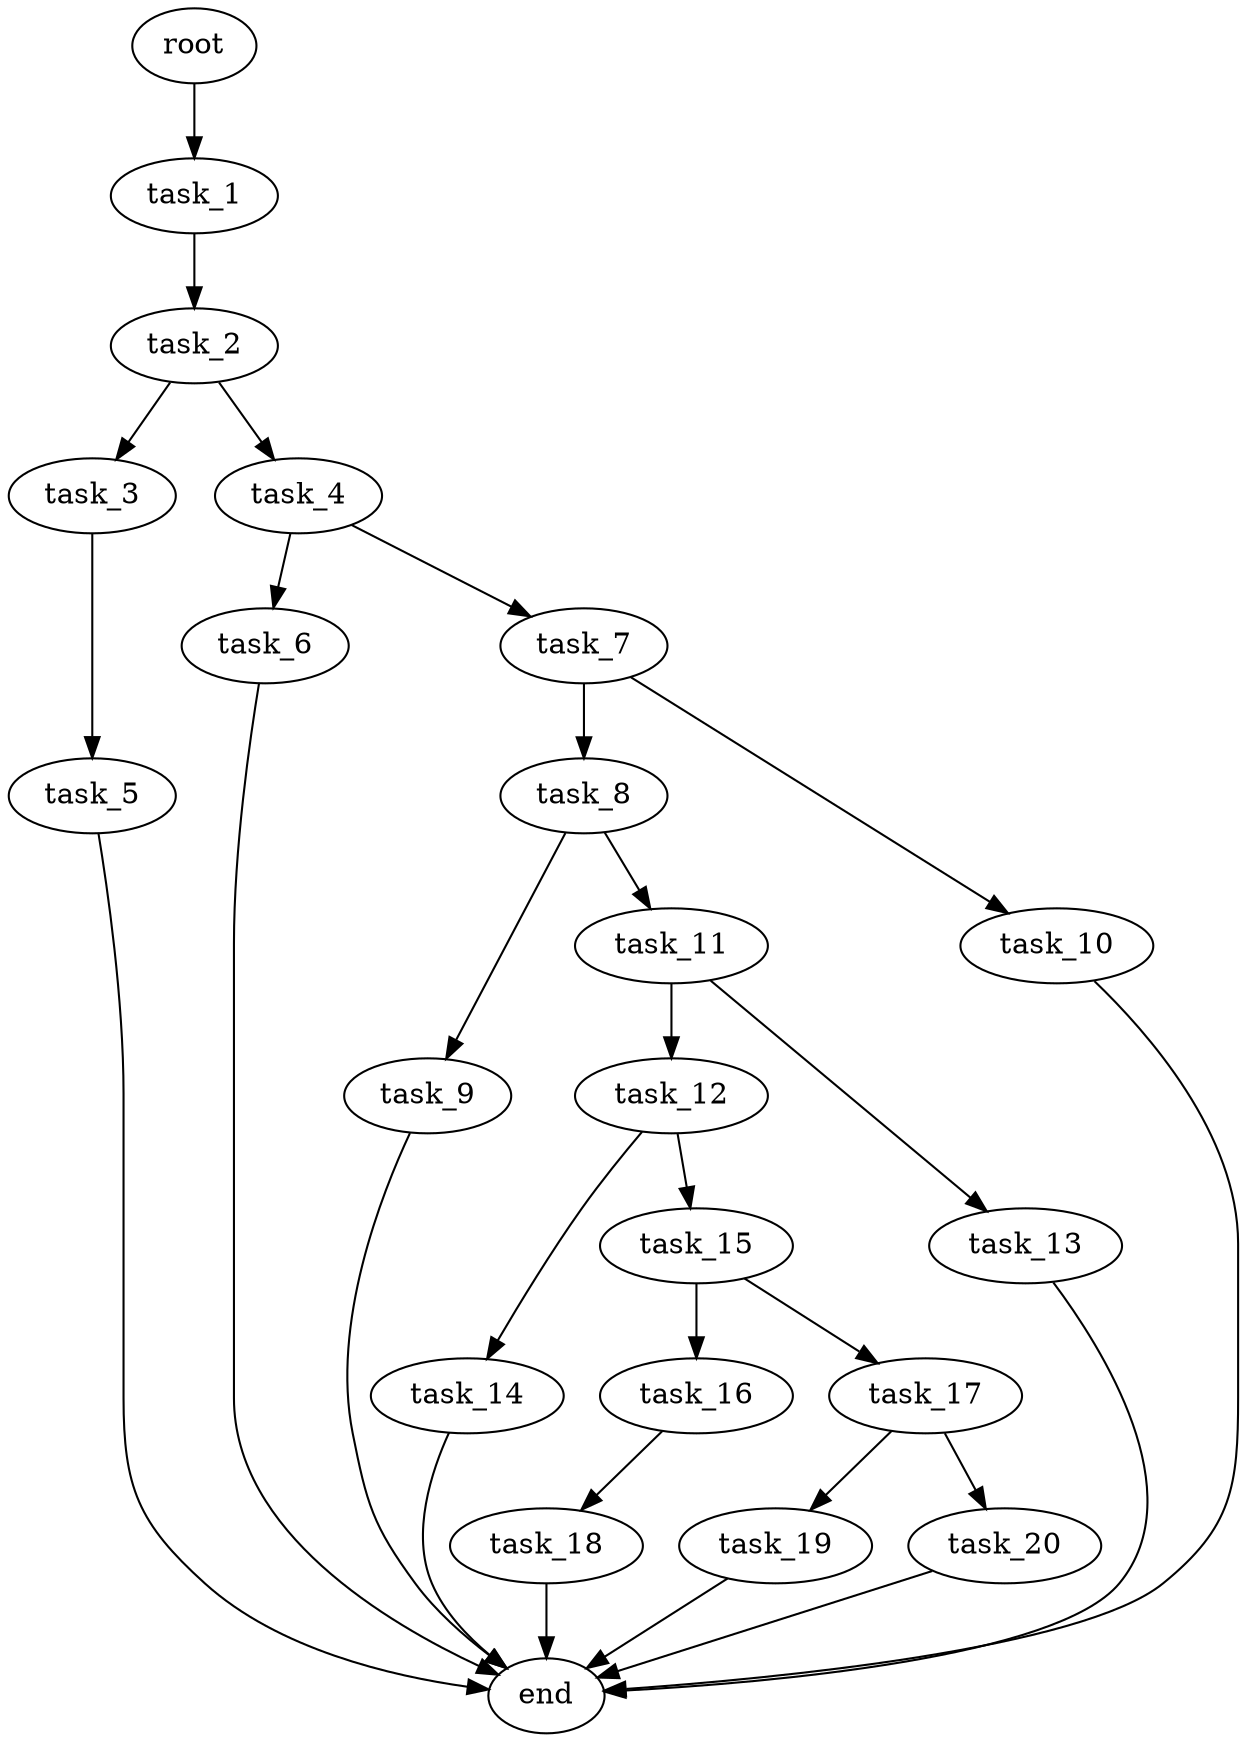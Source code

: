 digraph G {
  root [size="0.000000e+00"];
  task_1 [size="3.553479e+10"];
  task_2 [size="7.442355e+10"];
  task_3 [size="3.071546e+10"];
  task_4 [size="7.881116e+10"];
  task_5 [size="3.313840e+10"];
  task_6 [size="2.606332e+10"];
  task_7 [size="2.941217e+10"];
  task_8 [size="8.512288e+10"];
  task_9 [size="4.705895e+10"];
  task_10 [size="8.664067e+10"];
  task_11 [size="5.836163e+10"];
  task_12 [size="9.443066e+10"];
  task_13 [size="7.130862e+09"];
  task_14 [size="8.894371e+10"];
  task_15 [size="5.005273e+10"];
  task_16 [size="8.675110e+10"];
  task_17 [size="3.817311e+10"];
  task_18 [size="2.984259e+10"];
  task_19 [size="5.415656e+09"];
  task_20 [size="8.542543e+10"];
  end [size="0.000000e+00"];

  root -> task_1 [size="1.000000e-12"];
  task_1 -> task_2 [size="7.442355e+08"];
  task_2 -> task_3 [size="3.071546e+08"];
  task_2 -> task_4 [size="7.881116e+08"];
  task_3 -> task_5 [size="3.313840e+08"];
  task_4 -> task_6 [size="2.606332e+08"];
  task_4 -> task_7 [size="2.941217e+08"];
  task_5 -> end [size="1.000000e-12"];
  task_6 -> end [size="1.000000e-12"];
  task_7 -> task_8 [size="8.512288e+08"];
  task_7 -> task_10 [size="8.664067e+08"];
  task_8 -> task_9 [size="4.705895e+08"];
  task_8 -> task_11 [size="5.836163e+08"];
  task_9 -> end [size="1.000000e-12"];
  task_10 -> end [size="1.000000e-12"];
  task_11 -> task_12 [size="9.443066e+08"];
  task_11 -> task_13 [size="7.130862e+07"];
  task_12 -> task_14 [size="8.894371e+08"];
  task_12 -> task_15 [size="5.005273e+08"];
  task_13 -> end [size="1.000000e-12"];
  task_14 -> end [size="1.000000e-12"];
  task_15 -> task_16 [size="8.675110e+08"];
  task_15 -> task_17 [size="3.817311e+08"];
  task_16 -> task_18 [size="2.984259e+08"];
  task_17 -> task_19 [size="5.415656e+07"];
  task_17 -> task_20 [size="8.542543e+08"];
  task_18 -> end [size="1.000000e-12"];
  task_19 -> end [size="1.000000e-12"];
  task_20 -> end [size="1.000000e-12"];
}
